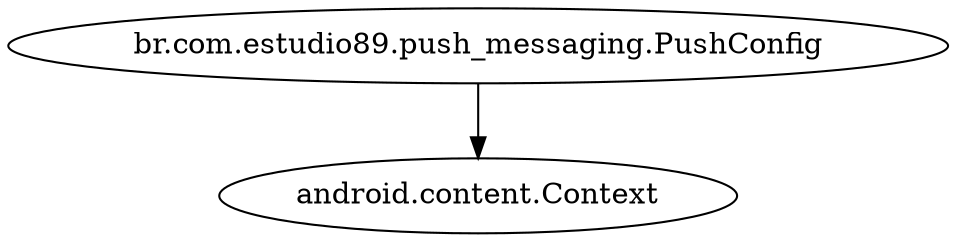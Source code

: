 digraph G1 {
  concentrate = true;
  n2 [label="br.com.estudio89.push_messaging.PushConfig"];
  n3 [label="android.content.Context"];
  n2 -> n3;
}
